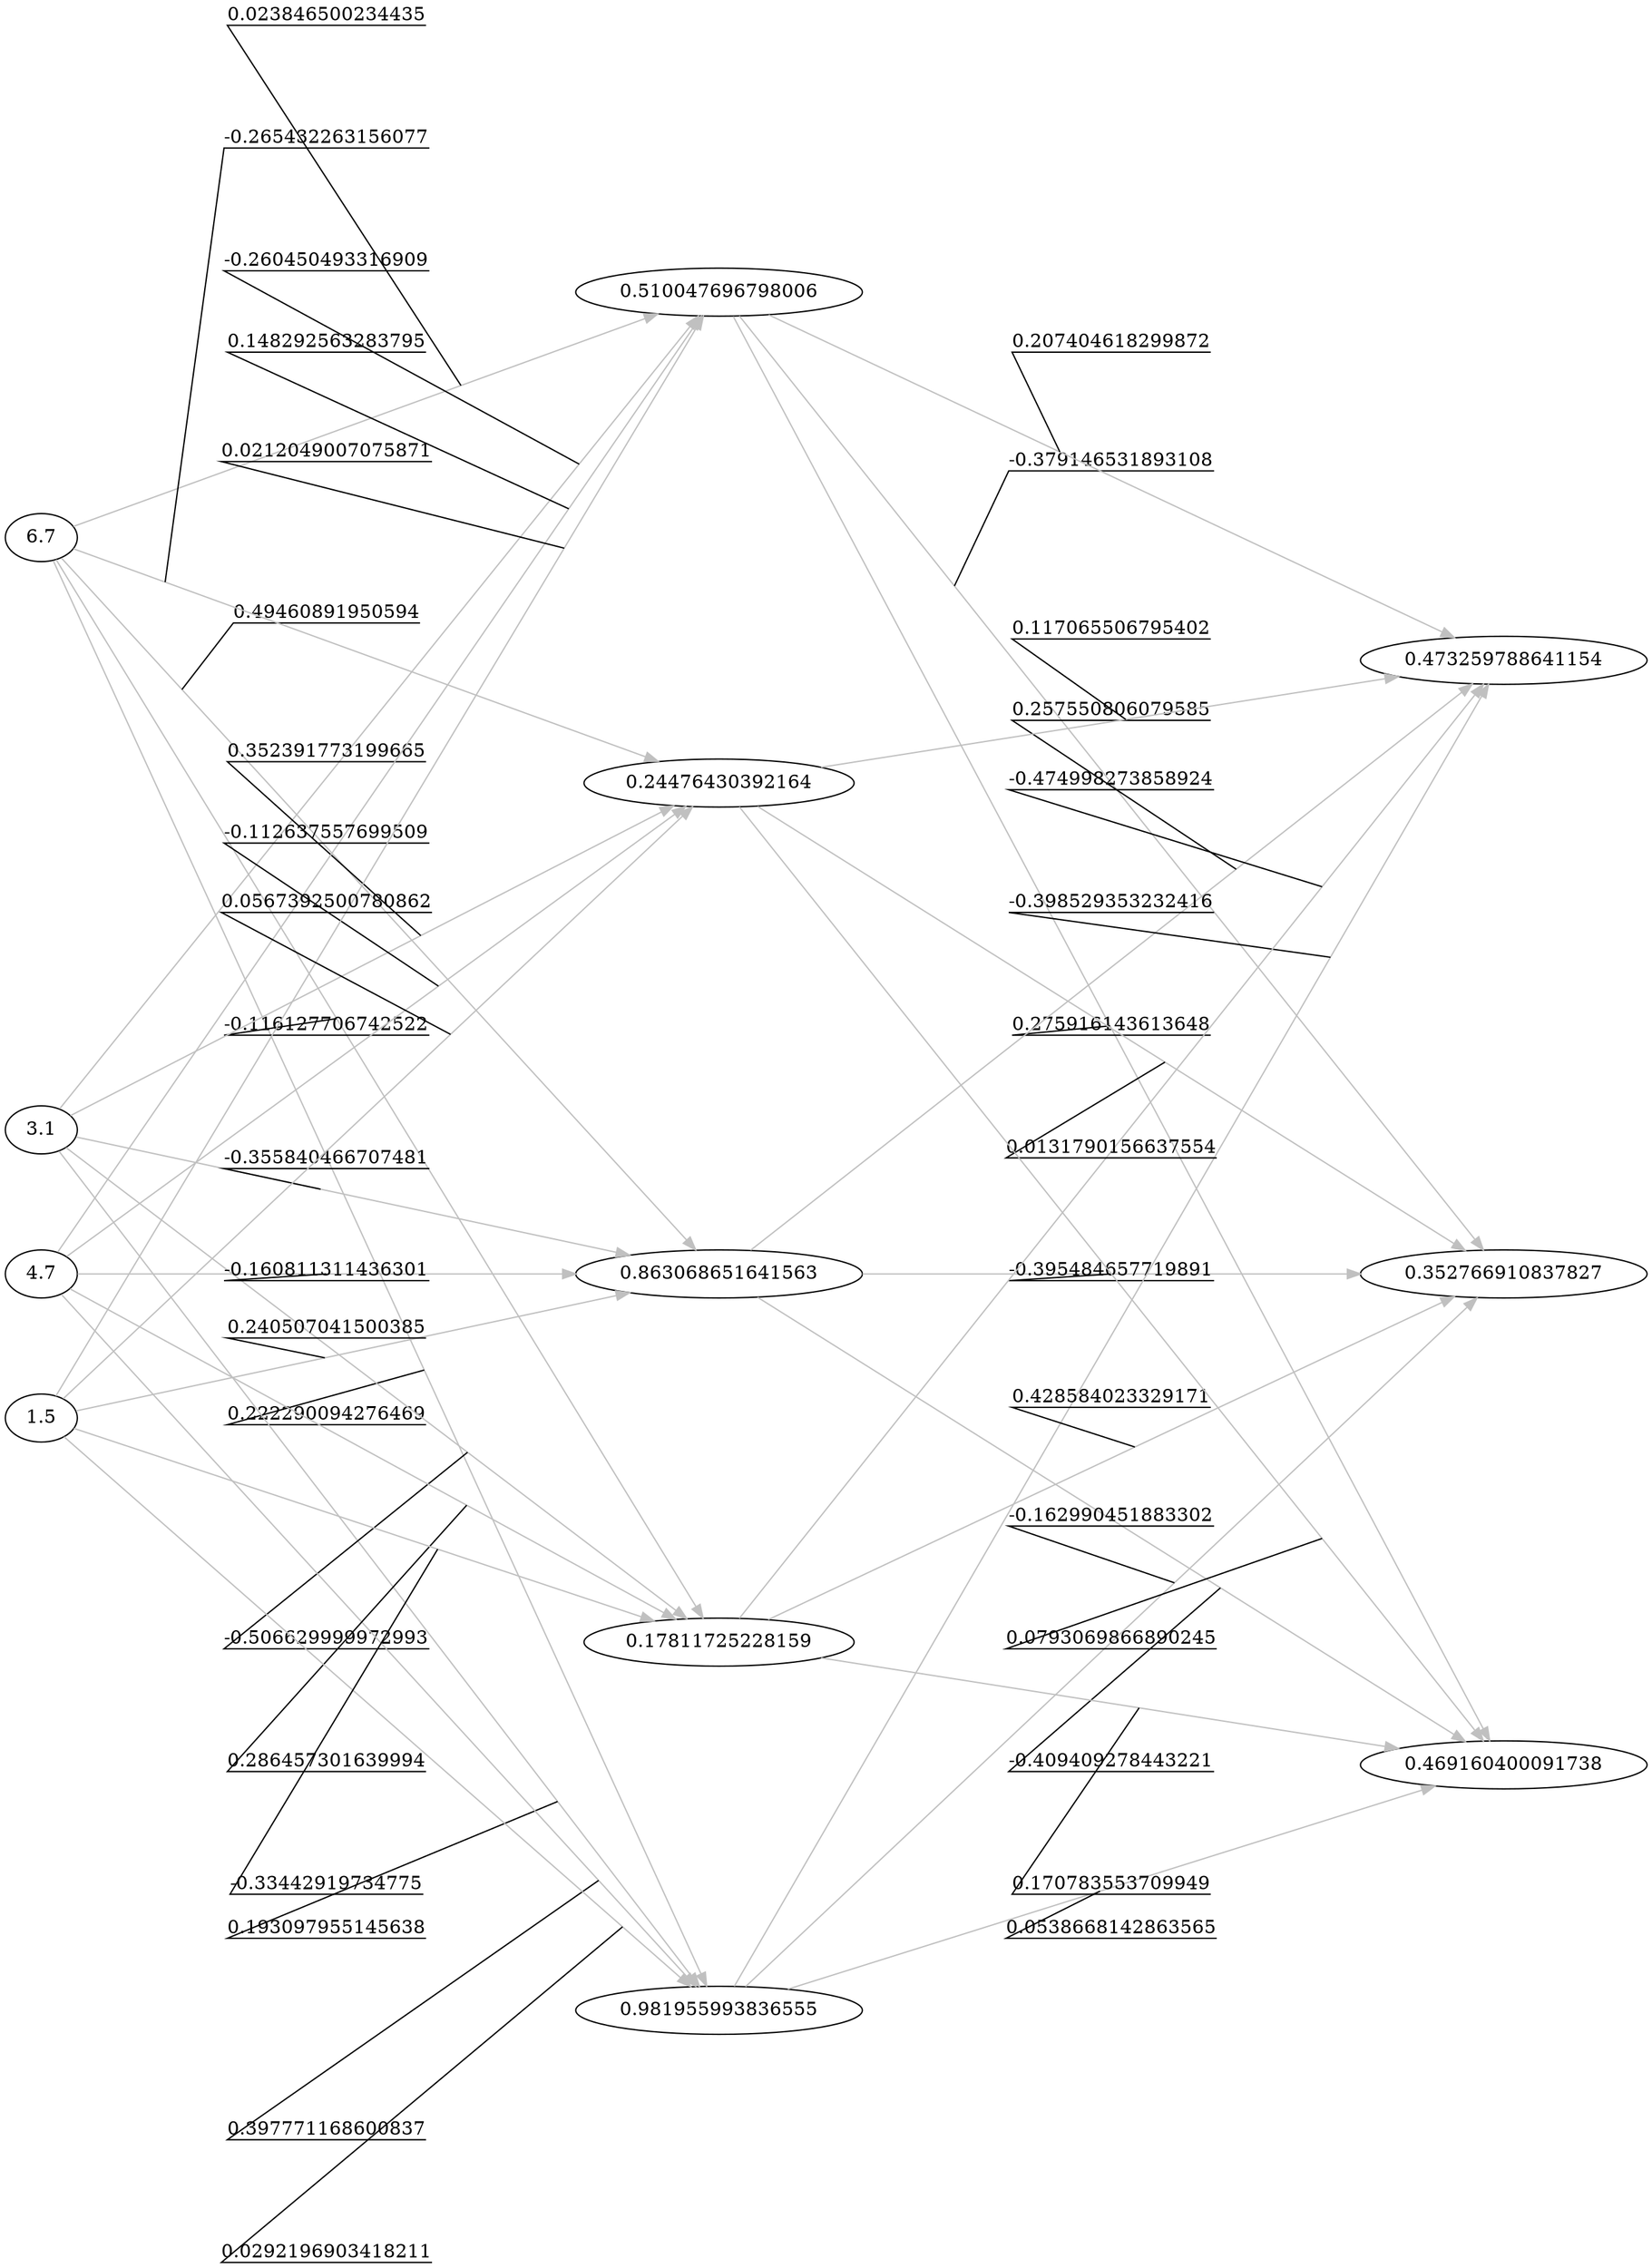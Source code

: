 digraph { 
rankdir=LR;
nodesep=1;
ranksep=3;
splines=line;
{ rank=same; "6.7" "3.1" "4.7" "1.5" ; }
{ rank=same; "0.510047696798006" "0.863068651641563" "0.981955993836555" "0.17811725228159" "0.24476430392164" "0.510047696798006" "0.863068651641563" "0.981955993836555" "0.17811725228159" "0.24476430392164" "0.510047696798006" "0.863068651641563" "0.981955993836555" "0.17811725228159" "0.24476430392164" "0.510047696798006" "0.863068651641563" "0.981955993836555" "0.17811725228159" "0.24476430392164" ; }
"6.7" -> "0.510047696798006" [label="0.023846500234435" color="grey" decorate=true];
"6.7" -> "0.863068651641563" [label="0.49460891950594" color="grey" decorate=true];
"6.7" -> "0.981955993836555" [label="0.222290094276469" color="grey" decorate=true];
"6.7" -> "0.17811725228159" [label="-0.116127706742522" color="grey" decorate=true];
"6.7" -> "0.24476430392164" [label="-0.265432263156077" color="grey" decorate=true];
"3.1" -> "0.510047696798006" [label="-0.260450493316909" color="grey" decorate=true];
"3.1" -> "0.863068651641563" [label="-0.355840466707481" color="grey" decorate=true];
"3.1" -> "0.981955993836555" [label="0.193097955145638" color="grey" decorate=true];
"3.1" -> "0.17811725228159" [label="-0.506629999972993" color="grey" decorate=true];
"3.1" -> "0.24476430392164" [label="0.352391773199665" color="grey" decorate=true];
"4.7" -> "0.510047696798006" [label="0.148292563283795" color="grey" decorate=true];
"4.7" -> "0.863068651641563" [label="-0.160811311436301" color="grey" decorate=true];
"4.7" -> "0.981955993836555" [label="0.397771168600837" color="grey" decorate=true];
"4.7" -> "0.17811725228159" [label="0.286457301639994" color="grey" decorate=true];
"4.7" -> "0.24476430392164" [label="-0.112637557699509" color="grey" decorate=true];
"1.5" -> "0.510047696798006" [label="0.0212049007075871" color="grey" decorate=true];
"1.5" -> "0.863068651641563" [label="0.240507041500385" color="grey" decorate=true];
"1.5" -> "0.981955993836555" [label="0.0292196903418211" color="grey" decorate=true];
"1.5" -> "0.17811725228159" [label="-0.33442919734775" color="grey" decorate=true];
"1.5" -> "0.24476430392164" [label="0.0567392500780862" color="grey" decorate=true];
{ rank=same; "0.352766910837827" "0.469160400091738" "0.473259788641154" "0.352766910837827" "0.469160400091738" "0.473259788641154" "0.352766910837827" "0.469160400091738" "0.473259788641154" "0.352766910837827" "0.469160400091738" "0.473259788641154" "0.352766910837827" "0.469160400091738" "0.473259788641154" ; }
"0.510047696798006" -> "0.352766910837827" [label="-0.379146531893108" color="grey" decorate=true];
"0.510047696798006" -> "0.469160400091738" [label="0.275916143613648" color="grey" decorate=true];
"0.510047696798006" -> "0.473259788641154" [label="0.207404618299872" color="grey" decorate=true];
"0.863068651641563" -> "0.352766910837827" [label="-0.395484657719891" color="grey" decorate=true];
"0.863068651641563" -> "0.469160400091738" [label="-0.409409278443221" color="grey" decorate=true];
"0.863068651641563" -> "0.473259788641154" [label="0.257550806079585" color="grey" decorate=true];
"0.981955993836555" -> "0.352766910837827" [label="-0.162990451883302" color="grey" decorate=true];
"0.981955993836555" -> "0.469160400091738" [label="0.0538668142863565" color="grey" decorate=true];
"0.981955993836555" -> "0.473259788641154" [label="-0.398529353232416" color="grey" decorate=true];
"0.17811725228159" -> "0.352766910837827" [label="0.428584023329171" color="grey" decorate=true];
"0.17811725228159" -> "0.469160400091738" [label="0.170783553709949" color="grey" decorate=true];
"0.17811725228159" -> "0.473259788641154" [label="-0.474998273858924" color="grey" decorate=true];
"0.24476430392164" -> "0.352766910837827" [label="0.0131790156637554" color="grey" decorate=true];
"0.24476430392164" -> "0.469160400091738" [label="0.0793069866890245" color="grey" decorate=true];
"0.24476430392164" -> "0.473259788641154" [label="0.117065506795402" color="grey" decorate=true];
}

